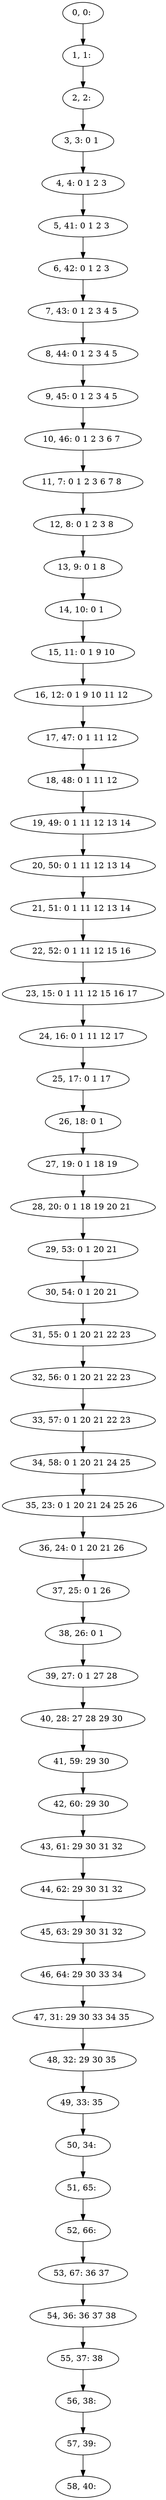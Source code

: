 digraph G {
0[label="0, 0: "];
1[label="1, 1: "];
2[label="2, 2: "];
3[label="3, 3: 0 1 "];
4[label="4, 4: 0 1 2 3 "];
5[label="5, 41: 0 1 2 3 "];
6[label="6, 42: 0 1 2 3 "];
7[label="7, 43: 0 1 2 3 4 5 "];
8[label="8, 44: 0 1 2 3 4 5 "];
9[label="9, 45: 0 1 2 3 4 5 "];
10[label="10, 46: 0 1 2 3 6 7 "];
11[label="11, 7: 0 1 2 3 6 7 8 "];
12[label="12, 8: 0 1 2 3 8 "];
13[label="13, 9: 0 1 8 "];
14[label="14, 10: 0 1 "];
15[label="15, 11: 0 1 9 10 "];
16[label="16, 12: 0 1 9 10 11 12 "];
17[label="17, 47: 0 1 11 12 "];
18[label="18, 48: 0 1 11 12 "];
19[label="19, 49: 0 1 11 12 13 14 "];
20[label="20, 50: 0 1 11 12 13 14 "];
21[label="21, 51: 0 1 11 12 13 14 "];
22[label="22, 52: 0 1 11 12 15 16 "];
23[label="23, 15: 0 1 11 12 15 16 17 "];
24[label="24, 16: 0 1 11 12 17 "];
25[label="25, 17: 0 1 17 "];
26[label="26, 18: 0 1 "];
27[label="27, 19: 0 1 18 19 "];
28[label="28, 20: 0 1 18 19 20 21 "];
29[label="29, 53: 0 1 20 21 "];
30[label="30, 54: 0 1 20 21 "];
31[label="31, 55: 0 1 20 21 22 23 "];
32[label="32, 56: 0 1 20 21 22 23 "];
33[label="33, 57: 0 1 20 21 22 23 "];
34[label="34, 58: 0 1 20 21 24 25 "];
35[label="35, 23: 0 1 20 21 24 25 26 "];
36[label="36, 24: 0 1 20 21 26 "];
37[label="37, 25: 0 1 26 "];
38[label="38, 26: 0 1 "];
39[label="39, 27: 0 1 27 28 "];
40[label="40, 28: 27 28 29 30 "];
41[label="41, 59: 29 30 "];
42[label="42, 60: 29 30 "];
43[label="43, 61: 29 30 31 32 "];
44[label="44, 62: 29 30 31 32 "];
45[label="45, 63: 29 30 31 32 "];
46[label="46, 64: 29 30 33 34 "];
47[label="47, 31: 29 30 33 34 35 "];
48[label="48, 32: 29 30 35 "];
49[label="49, 33: 35 "];
50[label="50, 34: "];
51[label="51, 65: "];
52[label="52, 66: "];
53[label="53, 67: 36 37 "];
54[label="54, 36: 36 37 38 "];
55[label="55, 37: 38 "];
56[label="56, 38: "];
57[label="57, 39: "];
58[label="58, 40: "];
0->1 ;
1->2 ;
2->3 ;
3->4 ;
4->5 ;
5->6 ;
6->7 ;
7->8 ;
8->9 ;
9->10 ;
10->11 ;
11->12 ;
12->13 ;
13->14 ;
14->15 ;
15->16 ;
16->17 ;
17->18 ;
18->19 ;
19->20 ;
20->21 ;
21->22 ;
22->23 ;
23->24 ;
24->25 ;
25->26 ;
26->27 ;
27->28 ;
28->29 ;
29->30 ;
30->31 ;
31->32 ;
32->33 ;
33->34 ;
34->35 ;
35->36 ;
36->37 ;
37->38 ;
38->39 ;
39->40 ;
40->41 ;
41->42 ;
42->43 ;
43->44 ;
44->45 ;
45->46 ;
46->47 ;
47->48 ;
48->49 ;
49->50 ;
50->51 ;
51->52 ;
52->53 ;
53->54 ;
54->55 ;
55->56 ;
56->57 ;
57->58 ;
}
